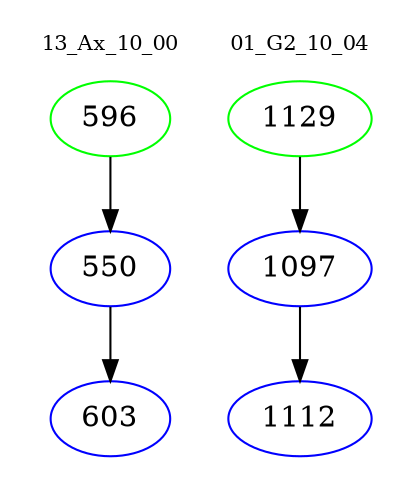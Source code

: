digraph{
subgraph cluster_0 {
color = white
label = "13_Ax_10_00";
fontsize=10;
T0_596 [label="596", color="green"]
T0_596 -> T0_550 [color="black"]
T0_550 [label="550", color="blue"]
T0_550 -> T0_603 [color="black"]
T0_603 [label="603", color="blue"]
}
subgraph cluster_1 {
color = white
label = "01_G2_10_04";
fontsize=10;
T1_1129 [label="1129", color="green"]
T1_1129 -> T1_1097 [color="black"]
T1_1097 [label="1097", color="blue"]
T1_1097 -> T1_1112 [color="black"]
T1_1112 [label="1112", color="blue"]
}
}
